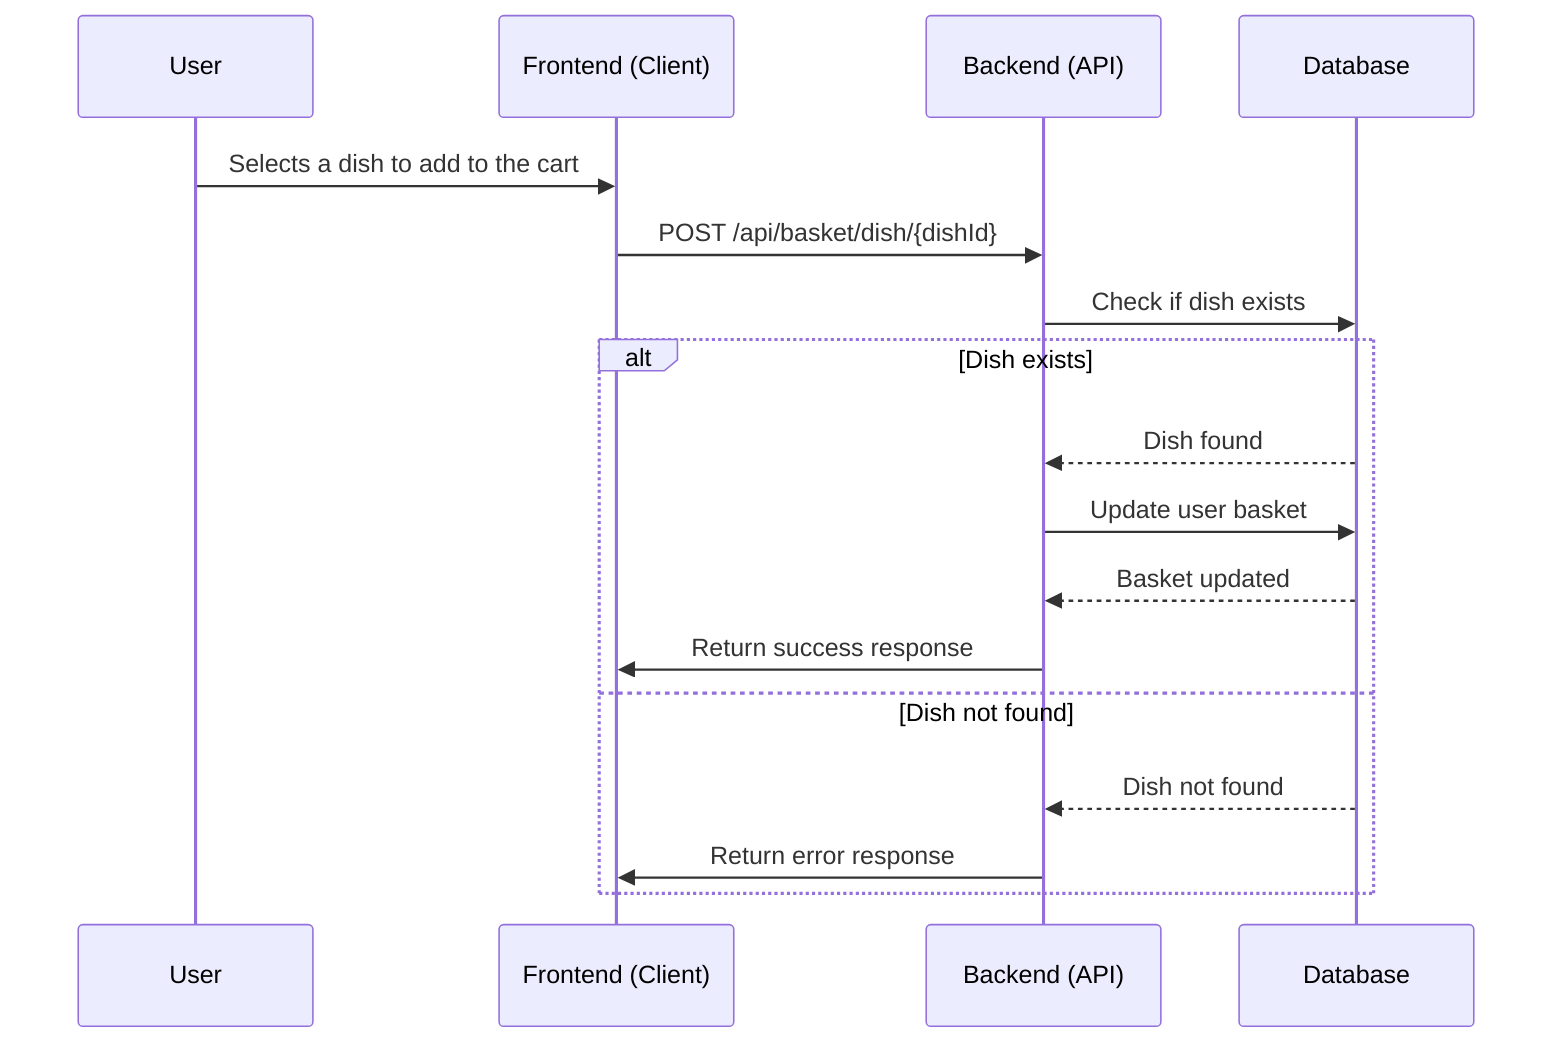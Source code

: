 %% Sequence Diagram: Adding a Dish to Basket
sequenceDiagram
    participant User
    participant Client as Frontend (Client)
    participant API as Backend (API)
    participant DB as Database

    User->>Client: Selects a dish to add to the cart
    Client->>API: POST /api/basket/dish/{dishId}
    API->>DB: Check if dish exists
    alt Dish exists
        DB-->>API: Dish found
        API->>DB: Update user basket
        DB-->>API: Basket updated
        API->>Client: Return success response
    else Dish not found
        DB-->>API: Dish not found
        API->>Client: Return error response
    end